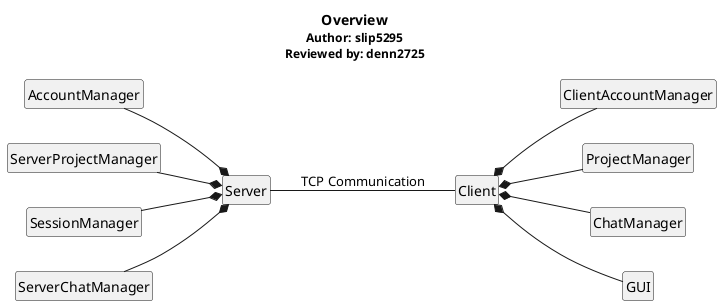 @startuml
hide circle
hide empty members

title <b>Overview</b>\n<size:12>Author: slip5295\n<size:12>Reviewed by: denn2725</size>

left to right direction

class "Client" as sq_c 
class "Server" as sq_s

class "ClientAccountManager" as sq_acntmgr 
class "ProjectManager" as sq_projmgr
class "ChatManager" as sq_chatmgr
class "GUI" as sq_gui

class "AccountManager" as sqs_ua_m
class "ServerProjectManager" as sqs_pr_m
class "SessionManager" as sqs_se_m
class "ServerChatManager" as sqs_ch_m

sq_c *-- sq_projmgr
sq_c *-- sq_acntmgr
sq_c *-- sq_chatmgr
sq_c *-- sq_gui

sq_c -up- sq_s : TCP Communication

sqs_pr_m --* sq_s 
sqs_ua_m --* sq_s 
sqs_se_m --* sq_s 
sqs_ch_m --* sq_s 

@enduml
